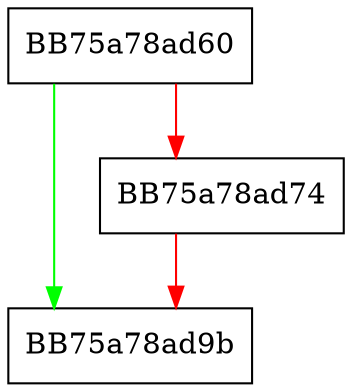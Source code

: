 digraph length {
  node [shape="box"];
  graph [splines=ortho];
  BB75a78ad60 -> BB75a78ad9b [color="green"];
  BB75a78ad60 -> BB75a78ad74 [color="red"];
  BB75a78ad74 -> BB75a78ad9b [color="red"];
}